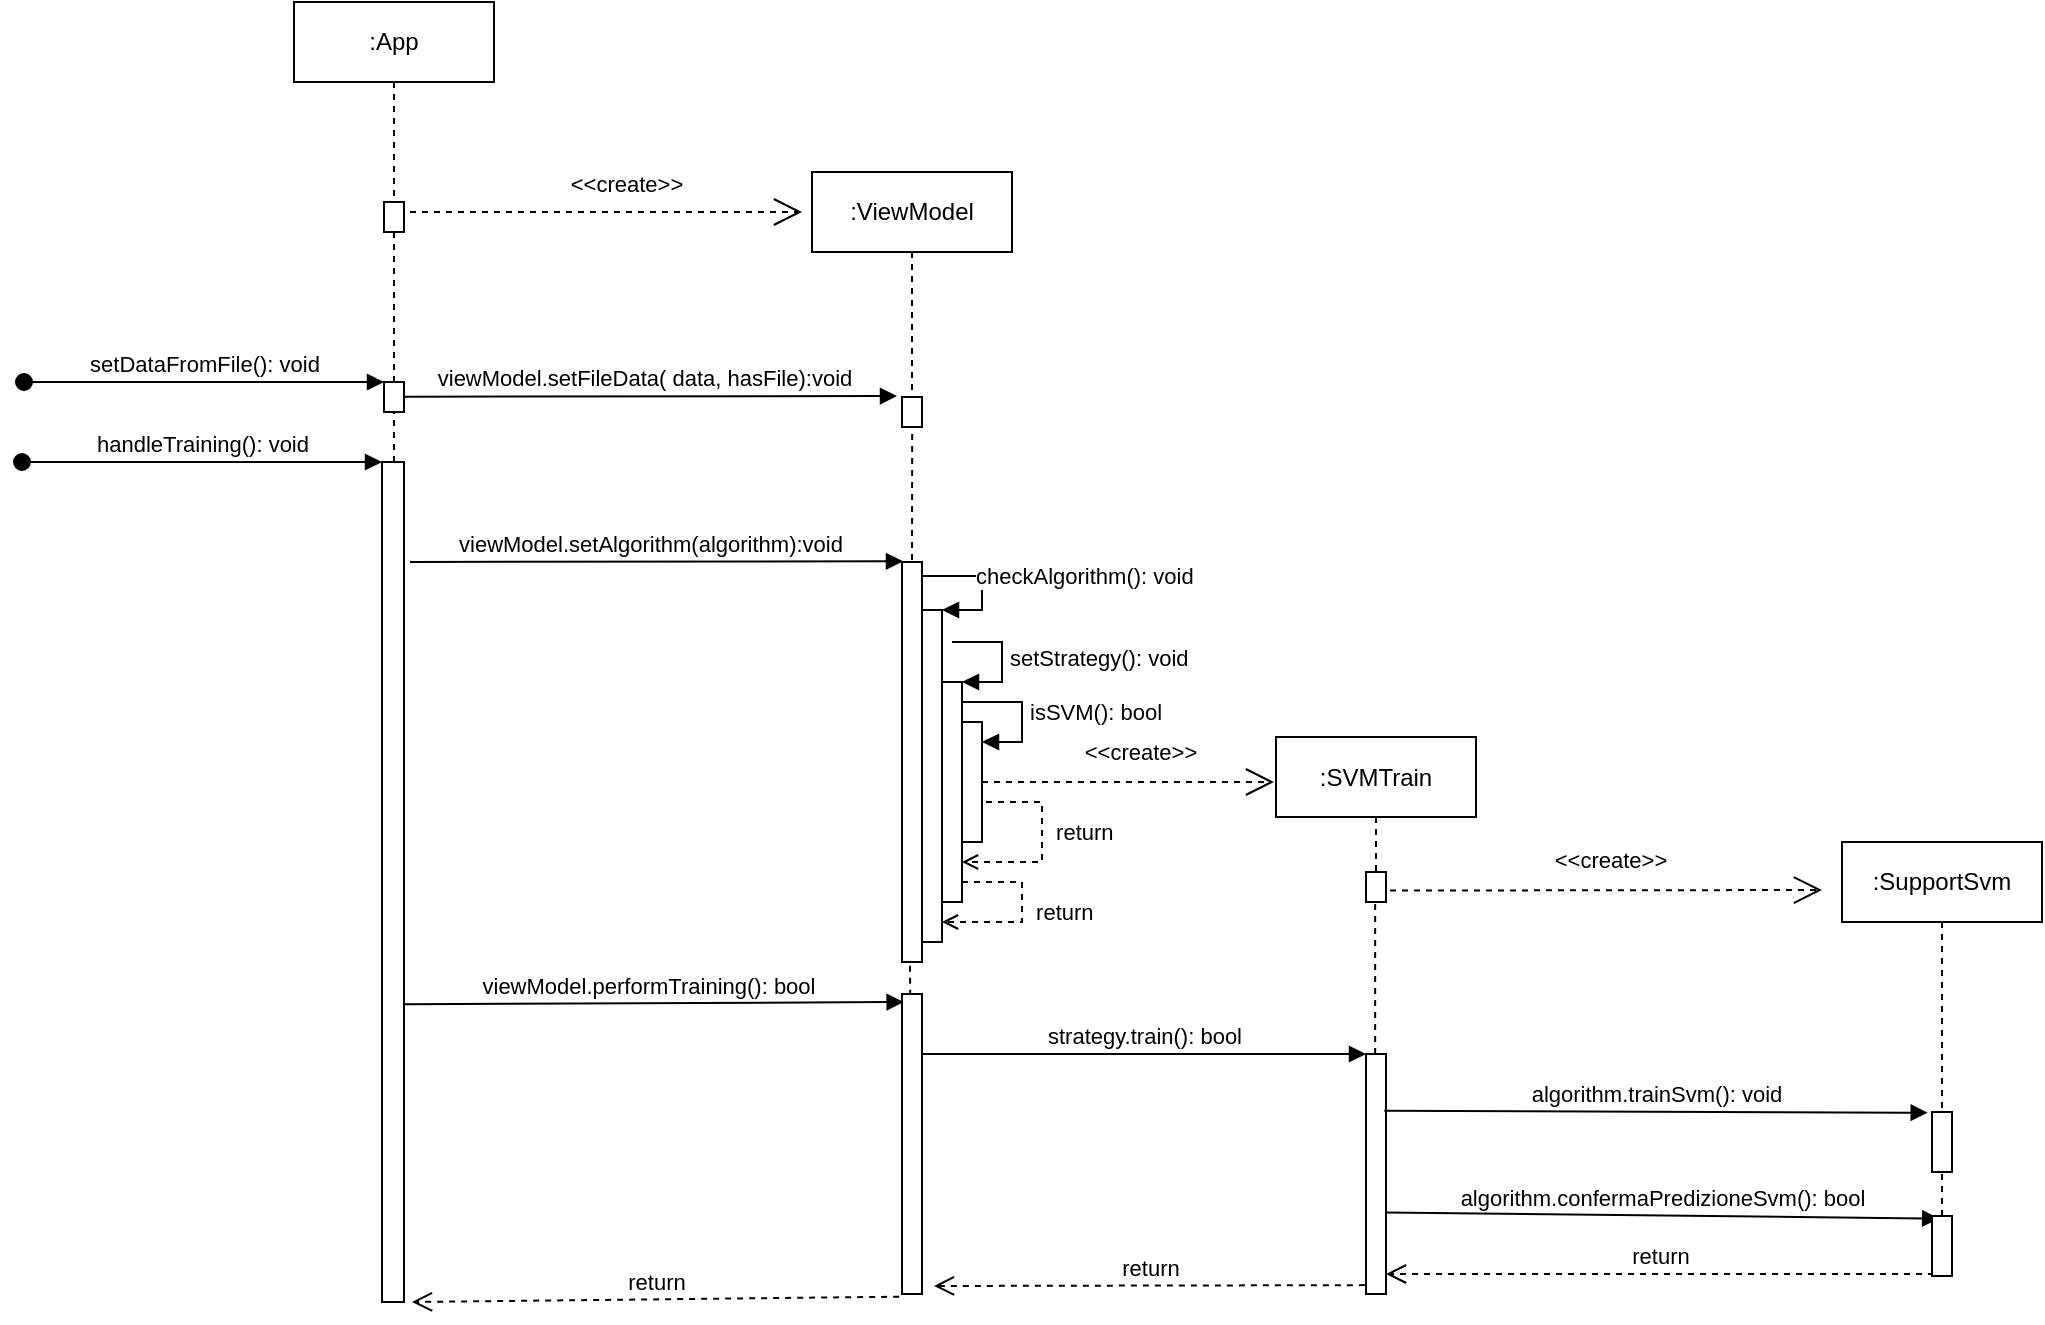 <mxfile version="13.2.1" type="device"><diagram id="oXF5aKdQ0s4wMQwLKQik" name="Page-1"><mxGraphModel dx="868" dy="492" grid="1" gridSize="10" guides="1" tooltips="1" connect="1" arrows="1" fold="1" page="1" pageScale="1" pageWidth="827" pageHeight="1169" math="0" shadow="0"><root><mxCell id="0"/><mxCell id="1" parent="0"/><mxCell id="7jeP3Ucq_n1z61SE7vfN-1" value="" style="html=1;points=[];perimeter=orthogonalPerimeter;" parent="1" vertex="1"><mxGeometry x="660" y="390" width="11" height="420" as="geometry"/></mxCell><mxCell id="7jeP3Ucq_n1z61SE7vfN-2" value="" style="html=1;points=[];perimeter=orthogonalPerimeter;" parent="1" vertex="1"><mxGeometry x="920" y="440" width="10" height="200" as="geometry"/></mxCell><mxCell id="7jeP3Ucq_n1z61SE7vfN-4" value=":App" style="shape=umlLifeline;perimeter=lifelinePerimeter;whiteSpace=wrap;html=1;container=1;collapsible=0;recursiveResize=0;outlineConnect=0;" parent="1" vertex="1"><mxGeometry x="616" y="160" width="100" height="100" as="geometry"/></mxCell><mxCell id="7jeP3Ucq_n1z61SE7vfN-5" value="handleTraining(): void" style="html=1;verticalAlign=bottom;startArrow=oval;endArrow=block;startSize=8;" parent="1" edge="1"><mxGeometry relative="1" as="geometry"><mxPoint x="480" y="390" as="sourcePoint"/><mxPoint x="660" y="390" as="targetPoint"/></mxGeometry></mxCell><mxCell id="7jeP3Ucq_n1z61SE7vfN-6" value="" style="html=1;points=[];perimeter=orthogonalPerimeter;" parent="1" vertex="1"><mxGeometry x="930" y="464" width="10" height="166" as="geometry"/></mxCell><mxCell id="7jeP3Ucq_n1z61SE7vfN-7" value="checkAlgorithm(): void" style="edgeStyle=orthogonalEdgeStyle;html=1;align=left;spacingLeft=2;endArrow=block;rounded=0;entryX=1;entryY=0;exitX=1;exitY=0.143;exitDx=0;exitDy=0;exitPerimeter=0;" parent="1" source="7jeP3Ucq_n1z61SE7vfN-2" target="7jeP3Ucq_n1z61SE7vfN-6" edge="1"><mxGeometry relative="1" as="geometry"><mxPoint x="935" y="460" as="sourcePoint"/><Array as="points"><mxPoint x="960" y="447"/><mxPoint x="960" y="464"/></Array></mxGeometry></mxCell><mxCell id="7jeP3Ucq_n1z61SE7vfN-8" value="" style="html=1;points=[];perimeter=orthogonalPerimeter;" parent="1" vertex="1"><mxGeometry x="940" y="500" width="10" height="110" as="geometry"/></mxCell><mxCell id="7jeP3Ucq_n1z61SE7vfN-9" value="setStrategy(): void" style="edgeStyle=orthogonalEdgeStyle;html=1;align=left;spacingLeft=2;endArrow=block;rounded=0;entryX=1;entryY=0;" parent="1" target="7jeP3Ucq_n1z61SE7vfN-8" edge="1"><mxGeometry relative="1" as="geometry"><mxPoint x="945" y="480" as="sourcePoint"/><Array as="points"><mxPoint x="970" y="480"/><mxPoint x="970" y="500"/><mxPoint x="950" y="500"/></Array></mxGeometry></mxCell><mxCell id="7jeP3Ucq_n1z61SE7vfN-10" value="isSVM(): bool" style="edgeStyle=orthogonalEdgeStyle;html=1;align=left;spacingLeft=2;endArrow=block;rounded=0;" parent="1" source="7jeP3Ucq_n1z61SE7vfN-8" edge="1"><mxGeometry relative="1" as="geometry"><mxPoint x="955" y="560" as="sourcePoint"/><Array as="points"><mxPoint x="980" y="510"/><mxPoint x="980" y="530"/></Array><mxPoint x="960" y="530" as="targetPoint"/></mxGeometry></mxCell><mxCell id="7jeP3Ucq_n1z61SE7vfN-11" value=":SVMTrain" style="shape=umlLifeline;perimeter=lifelinePerimeter;whiteSpace=wrap;html=1;container=1;collapsible=0;recursiveResize=0;outlineConnect=0;" parent="1" vertex="1"><mxGeometry x="1107" y="527.5" width="100" height="72.5" as="geometry"/></mxCell><mxCell id="7jeP3Ucq_n1z61SE7vfN-12" value="" style="html=1;points=[];perimeter=orthogonalPerimeter;" parent="1" vertex="1"><mxGeometry x="1152" y="686" width="10" height="120" as="geometry"/></mxCell><mxCell id="7jeP3Ucq_n1z61SE7vfN-13" value="&amp;lt;&amp;lt;create&amp;gt;&amp;gt;" style="endArrow=open;endSize=12;dashed=1;html=1;exitX=1;exitY=0.5;exitDx=0;exitDy=0;exitPerimeter=0;" parent="1" source="7jeP3Ucq_n1z61SE7vfN-25" edge="1"><mxGeometry x="0.075" y="15" width="160" relative="1" as="geometry"><mxPoint x="976" y="550" as="sourcePoint"/><mxPoint x="1106" y="550" as="targetPoint"/><mxPoint as="offset"/></mxGeometry></mxCell><mxCell id="7jeP3Ucq_n1z61SE7vfN-14" value=":SupportSvm" style="shape=umlLifeline;perimeter=lifelinePerimeter;whiteSpace=wrap;html=1;container=1;collapsible=0;recursiveResize=0;outlineConnect=0;" parent="1" vertex="1"><mxGeometry x="1390" y="580" width="100" height="190" as="geometry"/></mxCell><mxCell id="7jeP3Ucq_n1z61SE7vfN-15" value="" style="html=1;points=[];perimeter=orthogonalPerimeter;" parent="7jeP3Ucq_n1z61SE7vfN-14" vertex="1"><mxGeometry x="45" y="135" width="10" height="30" as="geometry"/></mxCell><mxCell id="7jeP3Ucq_n1z61SE7vfN-16" value="return" style="html=1;verticalAlign=bottom;endArrow=open;dashed=1;endSize=8;" parent="1" target="7jeP3Ucq_n1z61SE7vfN-12" edge="1"><mxGeometry relative="1" as="geometry"><mxPoint x="1436" y="796" as="sourcePoint"/><mxPoint x="1230" y="796" as="targetPoint"/></mxGeometry></mxCell><mxCell id="7jeP3Ucq_n1z61SE7vfN-17" value="return" style="html=1;verticalAlign=bottom;endArrow=open;dashed=1;endSize=8;exitX=-0.057;exitY=0.963;exitDx=0;exitDy=0;exitPerimeter=0;" parent="1" source="7jeP3Ucq_n1z61SE7vfN-12" edge="1"><mxGeometry relative="1" as="geometry"><mxPoint x="1145" y="885" as="sourcePoint"/><mxPoint x="936" y="802" as="targetPoint"/></mxGeometry></mxCell><mxCell id="7jeP3Ucq_n1z61SE7vfN-18" value="return" style="html=1;verticalAlign=bottom;endArrow=open;dashed=1;endSize=8;exitX=-0.143;exitY=1.009;exitDx=0;exitDy=0;exitPerimeter=0;" parent="1" source="7jeP3Ucq_n1z61SE7vfN-28" edge="1"><mxGeometry relative="1" as="geometry"><mxPoint x="920" y="910" as="sourcePoint"/><mxPoint x="675" y="810" as="targetPoint"/></mxGeometry></mxCell><mxCell id="7jeP3Ucq_n1z61SE7vfN-19" value="algorithm.trainSvm(): void" style="html=1;verticalAlign=bottom;endArrow=block;entryX=-0.214;entryY=0.012;entryDx=0;entryDy=0;entryPerimeter=0;exitX=0.917;exitY=0.236;exitDx=0;exitDy=0;exitPerimeter=0;" parent="1" source="7jeP3Ucq_n1z61SE7vfN-12" target="7jeP3Ucq_n1z61SE7vfN-15" edge="1"><mxGeometry width="80" relative="1" as="geometry"><mxPoint x="1170" y="716" as="sourcePoint"/><mxPoint x="1350" y="726" as="targetPoint"/></mxGeometry></mxCell><mxCell id="7jeP3Ucq_n1z61SE7vfN-20" value="algorithm.confermaPredizioneSvm(): bool" style="html=1;verticalAlign=bottom;endArrow=block;entryX=0.357;entryY=0.043;entryDx=0;entryDy=0;entryPerimeter=0;exitX=1;exitY=0.66;exitDx=0;exitDy=0;exitPerimeter=0;" parent="1" source="7jeP3Ucq_n1z61SE7vfN-12" target="7jeP3Ucq_n1z61SE7vfN-30" edge="1"><mxGeometry width="80" relative="1" as="geometry"><mxPoint x="1162" y="768" as="sourcePoint"/><mxPoint x="1380" y="766" as="targetPoint"/></mxGeometry></mxCell><mxCell id="7jeP3Ucq_n1z61SE7vfN-21" value="&amp;lt;&amp;lt;create&amp;gt;&amp;gt;" style="endArrow=open;endSize=12;dashed=1;html=1;" parent="1" edge="1"><mxGeometry x="0.075" y="15" width="160" relative="1" as="geometry"><mxPoint x="1152" y="604.29" as="sourcePoint"/><mxPoint x="1380" y="604" as="targetPoint"/><mxPoint as="offset"/></mxGeometry></mxCell><mxCell id="7jeP3Ucq_n1z61SE7vfN-22" value="viewModel.setAlgorithm(algorithm):void" style="html=1;verticalAlign=bottom;endArrow=block;entryX=-0.25;entryY=0.129;entryDx=0;entryDy=0;entryPerimeter=0;" parent="1" edge="1"><mxGeometry x="-0.025" width="80" relative="1" as="geometry"><mxPoint x="674" y="440" as="sourcePoint"/><mxPoint x="920.5" y="439.66" as="targetPoint"/><mxPoint as="offset"/></mxGeometry></mxCell><mxCell id="7jeP3Ucq_n1z61SE7vfN-23" value="viewModel.performTraining(): bool" style="html=1;verticalAlign=bottom;endArrow=block;entryX=0.083;entryY=0.111;entryDx=0;entryDy=0;entryPerimeter=0;" parent="1" edge="1"><mxGeometry x="-0.025" width="80" relative="1" as="geometry"><mxPoint x="671" y="661.17" as="sourcePoint"/><mxPoint x="920.83" y="660" as="targetPoint"/><mxPoint as="offset"/></mxGeometry></mxCell><mxCell id="7jeP3Ucq_n1z61SE7vfN-24" value="strategy.train(): bool" style="html=1;verticalAlign=bottom;endArrow=block;" parent="1" target="7jeP3Ucq_n1z61SE7vfN-12" edge="1"><mxGeometry width="80" relative="1" as="geometry"><mxPoint x="930" y="686" as="sourcePoint"/><mxPoint x="1120" y="656" as="targetPoint"/></mxGeometry></mxCell><mxCell id="7jeP3Ucq_n1z61SE7vfN-25" value="" style="html=1;points=[];perimeter=orthogonalPerimeter;" parent="1" vertex="1"><mxGeometry x="950" y="520" width="10" height="60" as="geometry"/></mxCell><mxCell id="7jeP3Ucq_n1z61SE7vfN-26" value=":ViewModel" style="shape=umlLifeline;perimeter=lifelinePerimeter;whiteSpace=wrap;html=1;container=1;collapsible=0;recursiveResize=0;outlineConnect=0;" parent="1" vertex="1"><mxGeometry x="875" y="245" width="100" height="120" as="geometry"/></mxCell><mxCell id="7jeP3Ucq_n1z61SE7vfN-42" value="&amp;lt;&amp;lt;create&amp;gt;&amp;gt;" style="endArrow=open;endSize=12;dashed=1;html=1;" parent="7jeP3Ucq_n1z61SE7vfN-26" edge="1"><mxGeometry x="0.096" y="14" width="160" relative="1" as="geometry"><mxPoint x="-201" y="20" as="sourcePoint"/><mxPoint x="-5" y="20" as="targetPoint"/><mxPoint as="offset"/></mxGeometry></mxCell><mxCell id="7jeP3Ucq_n1z61SE7vfN-27" value="" style="endArrow=none;dashed=1;html=1;exitX=0.41;exitY=0.006;exitDx=0;exitDy=0;exitPerimeter=0;" parent="1" source="7jeP3Ucq_n1z61SE7vfN-28" edge="1"><mxGeometry width="50" height="50" relative="1" as="geometry"><mxPoint x="924" y="650" as="sourcePoint"/><mxPoint x="924" y="640" as="targetPoint"/></mxGeometry></mxCell><mxCell id="7jeP3Ucq_n1z61SE7vfN-28" value="" style="html=1;points=[];perimeter=orthogonalPerimeter;" parent="1" vertex="1"><mxGeometry x="920" y="656" width="10" height="150" as="geometry"/></mxCell><mxCell id="7jeP3Ucq_n1z61SE7vfN-29" value="" style="html=1;points=[];perimeter=orthogonalPerimeter;" parent="1" vertex="1"><mxGeometry x="1152" y="595" width="10" height="15" as="geometry"/></mxCell><mxCell id="7jeP3Ucq_n1z61SE7vfN-30" value="" style="html=1;points=[];perimeter=orthogonalPerimeter;" parent="1" vertex="1"><mxGeometry x="1435" y="767" width="10" height="30" as="geometry"/></mxCell><mxCell id="7jeP3Ucq_n1z61SE7vfN-31" value="" style="endArrow=none;dashed=1;html=1;" parent="1" source="7jeP3Ucq_n1z61SE7vfN-12" edge="1"><mxGeometry width="50" height="50" relative="1" as="geometry"><mxPoint x="1156.29" y="650" as="sourcePoint"/><mxPoint x="1156.58" y="610" as="targetPoint"/></mxGeometry></mxCell><mxCell id="7jeP3Ucq_n1z61SE7vfN-32" value="&amp;nbsp;return" style="edgeStyle=orthogonalEdgeStyle;html=1;align=left;spacingLeft=2;endArrow=open;rounded=0;dashed=1;endFill=0;" parent="1" target="7jeP3Ucq_n1z61SE7vfN-8" edge="1"><mxGeometry relative="1" as="geometry"><mxPoint x="960.0" y="570.004" as="sourcePoint"/><Array as="points"><mxPoint x="960" y="560"/><mxPoint x="990" y="560"/><mxPoint x="990" y="590"/></Array><mxPoint x="970.0" y="589.97" as="targetPoint"/></mxGeometry></mxCell><mxCell id="7jeP3Ucq_n1z61SE7vfN-33" value="&amp;nbsp;return" style="edgeStyle=orthogonalEdgeStyle;html=1;align=left;spacingLeft=2;endArrow=open;rounded=0;dashed=1;endFill=0;" parent="1" edge="1"><mxGeometry relative="1" as="geometry"><mxPoint x="950.0" y="599.974" as="sourcePoint"/><Array as="points"><mxPoint x="980" y="600"/><mxPoint x="980" y="620"/><mxPoint x="940" y="620"/></Array><mxPoint x="940" y="620" as="targetPoint"/></mxGeometry></mxCell><mxCell id="7jeP3Ucq_n1z61SE7vfN-38" value="" style="endArrow=none;dashed=1;html=1;entryX=0.498;entryY=0.989;entryDx=0;entryDy=0;entryPerimeter=0;" parent="1" source="7jeP3Ucq_n1z61SE7vfN-1" target="7jeP3Ucq_n1z61SE7vfN-37" edge="1"><mxGeometry width="50" height="50" relative="1" as="geometry"><mxPoint x="664.98" y="390" as="sourcePoint"/><mxPoint x="664.98" y="174.835" as="targetPoint"/></mxGeometry></mxCell><mxCell id="7jeP3Ucq_n1z61SE7vfN-37" value="" style="html=1;points=[];perimeter=orthogonalPerimeter;" parent="1" vertex="1"><mxGeometry x="661" y="350" width="10" height="15" as="geometry"/></mxCell><mxCell id="7jeP3Ucq_n1z61SE7vfN-36" value="setDataFromFile(): void" style="html=1;verticalAlign=bottom;startArrow=oval;endArrow=block;startSize=8;" parent="1" edge="1"><mxGeometry relative="1" as="geometry"><mxPoint x="481" y="350" as="sourcePoint"/><mxPoint x="661" y="350" as="targetPoint"/></mxGeometry></mxCell><mxCell id="7jeP3Ucq_n1z61SE7vfN-39" value="viewModel.setFileData( data, hasFile):void" style="html=1;verticalAlign=bottom;endArrow=block;entryX=-0.25;entryY=0.129;entryDx=0;entryDy=0;entryPerimeter=0;" parent="1" edge="1"><mxGeometry x="-0.025" width="80" relative="1" as="geometry"><mxPoint x="671" y="357.34" as="sourcePoint"/><mxPoint x="917.5" y="357.0" as="targetPoint"/><mxPoint as="offset"/></mxGeometry></mxCell><mxCell id="7jeP3Ucq_n1z61SE7vfN-40" value="" style="html=1;points=[];perimeter=orthogonalPerimeter;" parent="1" vertex="1"><mxGeometry x="920" y="357.5" width="10" height="15" as="geometry"/></mxCell><mxCell id="7jeP3Ucq_n1z61SE7vfN-41" value="" style="html=1;points=[];perimeter=orthogonalPerimeter;" parent="1" vertex="1"><mxGeometry x="661" y="260" width="10" height="15" as="geometry"/></mxCell><mxCell id="7jeP3Ucq_n1z61SE7vfN-44" value="" style="endArrow=none;dashed=1;html=1;" parent="1" source="7jeP3Ucq_n1z61SE7vfN-37" target="7jeP3Ucq_n1z61SE7vfN-41" edge="1"><mxGeometry width="50" height="50" relative="1" as="geometry"><mxPoint x="665" y="350" as="sourcePoint"/><mxPoint x="665" y="174" as="targetPoint"/></mxGeometry></mxCell><mxCell id="7jeP3Ucq_n1z61SE7vfN-46" value="" style="endArrow=none;dashed=1;html=1;entryX=0.51;entryY=0.989;entryDx=0;entryDy=0;entryPerimeter=0;" parent="1" target="7jeP3Ucq_n1z61SE7vfN-40" edge="1"><mxGeometry width="50" height="50" relative="1" as="geometry"><mxPoint x="925" y="439" as="sourcePoint"/><mxPoint x="930" y="380" as="targetPoint"/></mxGeometry></mxCell></root></mxGraphModel></diagram></mxfile>